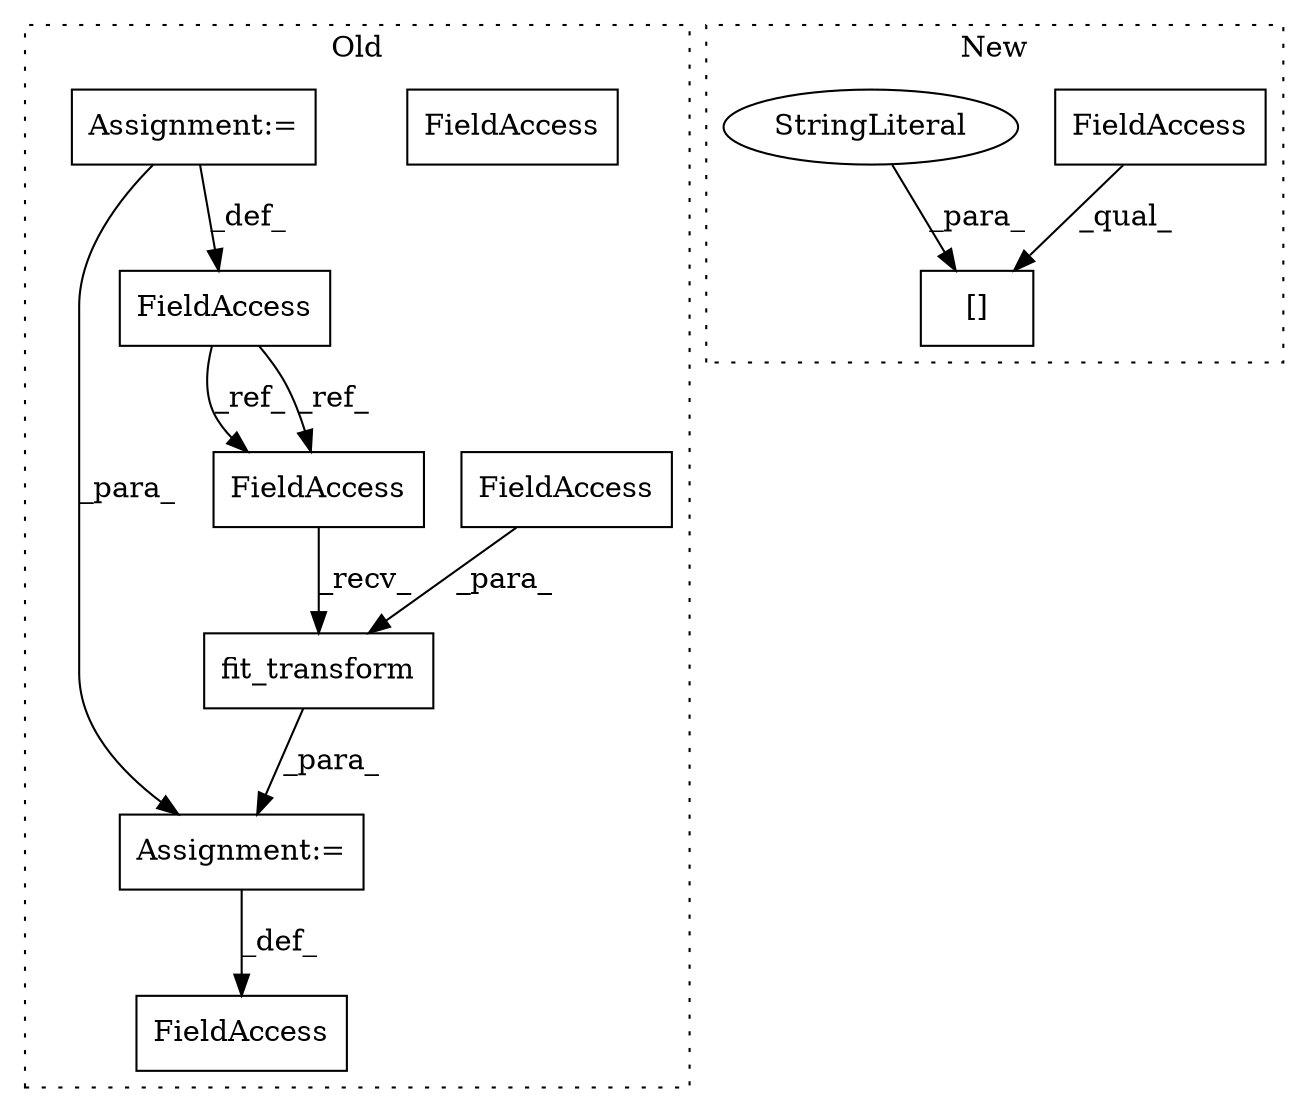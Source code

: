 digraph G {
subgraph cluster0 {
1 [label="fit_transform" a="32" s="1079,1104" l="14,1" shape="box"];
4 [label="Assignment:=" a="7" s="1071" l="1" shape="box"];
5 [label="FieldAccess" a="22" s="1060" l="11" shape="box"];
6 [label="FieldAccess" a="22" s="1093" l="11" shape="box"];
7 [label="FieldAccess" a="22" s="1072" l="6" shape="box"];
9 [label="FieldAccess" a="22" s="1029" l="6" shape="box"];
10 [label="Assignment:=" a="7" s="1035" l="1" shape="box"];
11 [label="FieldAccess" a="22" s="1072" l="6" shape="box"];
label = "Old";
style="dotted";
}
subgraph cluster1 {
2 [label="[]" a="2" s="479,510" l="20,1" shape="box"];
3 [label="FieldAccess" a="22" s="479" l="19" shape="box"];
8 [label="StringLiteral" a="45" s="499" l="11" shape="ellipse"];
label = "New";
style="dotted";
}
1 -> 4 [label="_para_"];
3 -> 2 [label="_qual_"];
4 -> 5 [label="_def_"];
6 -> 1 [label="_para_"];
8 -> 2 [label="_para_"];
9 -> 11 [label="_ref_"];
9 -> 11 [label="_ref_"];
10 -> 4 [label="_para_"];
10 -> 9 [label="_def_"];
11 -> 1 [label="_recv_"];
}